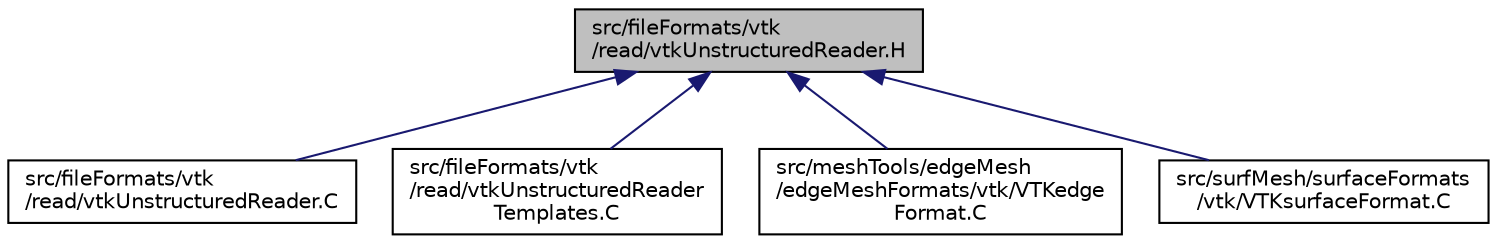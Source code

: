 digraph "src/fileFormats/vtk/read/vtkUnstructuredReader.H"
{
  bgcolor="transparent";
  edge [fontname="Helvetica",fontsize="10",labelfontname="Helvetica",labelfontsize="10"];
  node [fontname="Helvetica",fontsize="10",shape=record];
  Node1 [label="src/fileFormats/vtk\l/read/vtkUnstructuredReader.H",height=0.2,width=0.4,color="black", fillcolor="grey75", style="filled" fontcolor="black"];
  Node1 -> Node2 [dir="back",color="midnightblue",fontsize="10",style="solid",fontname="Helvetica"];
  Node2 [label="src/fileFormats/vtk\l/read/vtkUnstructuredReader.C",height=0.2,width=0.4,color="black",URL="$vtkUnstructuredReader_8C.html"];
  Node1 -> Node3 [dir="back",color="midnightblue",fontsize="10",style="solid",fontname="Helvetica"];
  Node3 [label="src/fileFormats/vtk\l/read/vtkUnstructuredReader\lTemplates.C",height=0.2,width=0.4,color="black",URL="$vtkUnstructuredReaderTemplates_8C.html"];
  Node1 -> Node4 [dir="back",color="midnightblue",fontsize="10",style="solid",fontname="Helvetica"];
  Node4 [label="src/meshTools/edgeMesh\l/edgeMeshFormats/vtk/VTKedge\lFormat.C",height=0.2,width=0.4,color="black",URL="$VTKedgeFormat_8C.html"];
  Node1 -> Node5 [dir="back",color="midnightblue",fontsize="10",style="solid",fontname="Helvetica"];
  Node5 [label="src/surfMesh/surfaceFormats\l/vtk/VTKsurfaceFormat.C",height=0.2,width=0.4,color="black",URL="$VTKsurfaceFormat_8C.html"];
}
